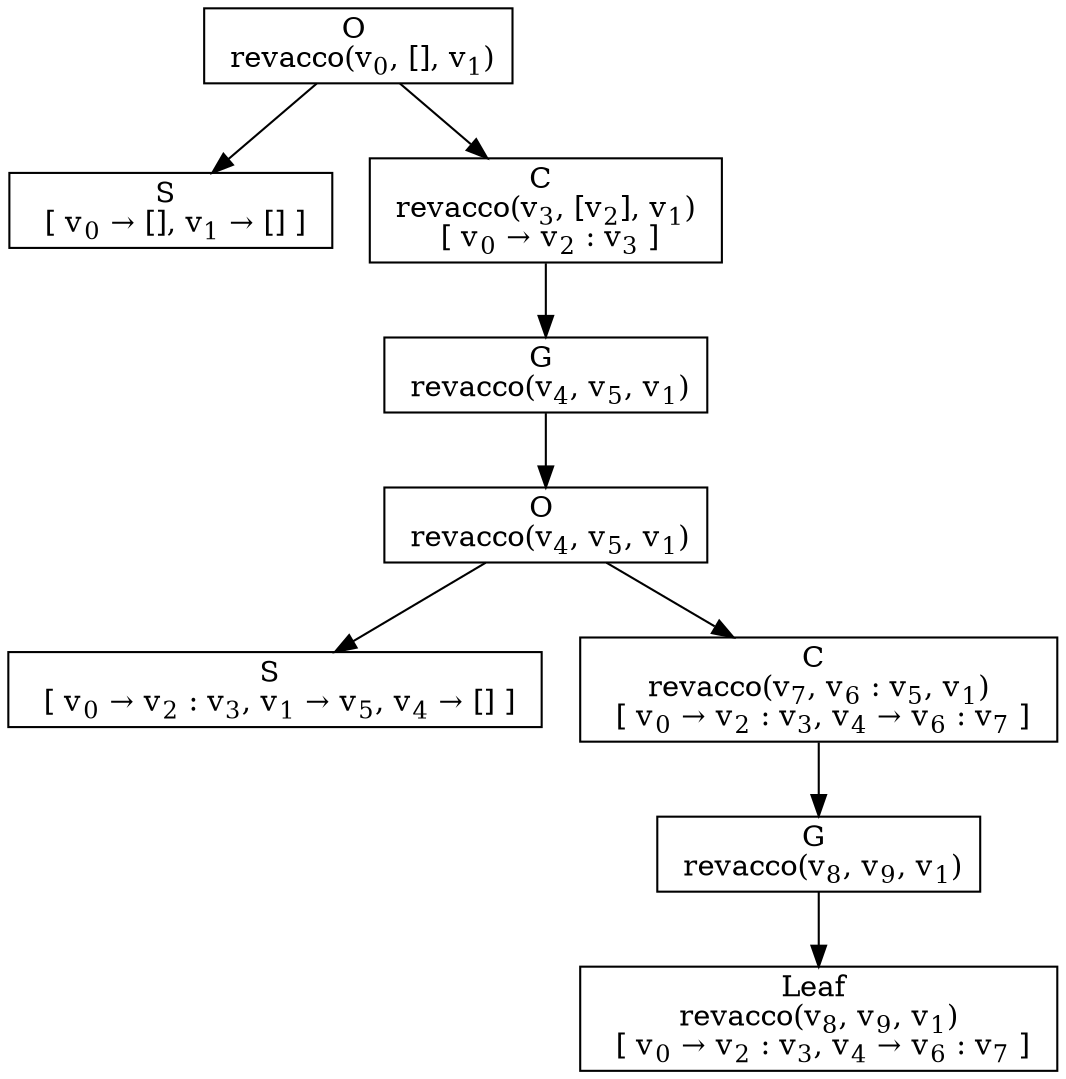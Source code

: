 digraph {
    graph [rankdir=TB
          ,bgcolor=transparent];
    node [shape=box
         ,fillcolor=white
         ,style=filled];
    0 [label=<O <BR/> revacco(v<SUB>0</SUB>, [], v<SUB>1</SUB>)>];
    1 [label=<S <BR/>  [ v<SUB>0</SUB> &rarr; [], v<SUB>1</SUB> &rarr; [] ] >];
    2 [label=<C <BR/> revacco(v<SUB>3</SUB>, [v<SUB>2</SUB>], v<SUB>1</SUB>) <BR/>  [ v<SUB>0</SUB> &rarr; v<SUB>2</SUB> : v<SUB>3</SUB> ] >];
    3 [label=<G <BR/> revacco(v<SUB>4</SUB>, v<SUB>5</SUB>, v<SUB>1</SUB>)>];
    4 [label=<O <BR/> revacco(v<SUB>4</SUB>, v<SUB>5</SUB>, v<SUB>1</SUB>)>];
    5 [label=<S <BR/>  [ v<SUB>0</SUB> &rarr; v<SUB>2</SUB> : v<SUB>3</SUB>, v<SUB>1</SUB> &rarr; v<SUB>5</SUB>, v<SUB>4</SUB> &rarr; [] ] >];
    6 [label=<C <BR/> revacco(v<SUB>7</SUB>, v<SUB>6</SUB> : v<SUB>5</SUB>, v<SUB>1</SUB>) <BR/>  [ v<SUB>0</SUB> &rarr; v<SUB>2</SUB> : v<SUB>3</SUB>, v<SUB>4</SUB> &rarr; v<SUB>6</SUB> : v<SUB>7</SUB> ] >];
    7 [label=<G <BR/> revacco(v<SUB>8</SUB>, v<SUB>9</SUB>, v<SUB>1</SUB>)>];
    8 [label=<Leaf <BR/> revacco(v<SUB>8</SUB>, v<SUB>9</SUB>, v<SUB>1</SUB>) <BR/>  [ v<SUB>0</SUB> &rarr; v<SUB>2</SUB> : v<SUB>3</SUB>, v<SUB>4</SUB> &rarr; v<SUB>6</SUB> : v<SUB>7</SUB> ] >];
    0 -> 1 [label=""];
    0 -> 2 [label=""];
    2 -> 3 [label=""];
    3 -> 4 [label=""];
    4 -> 5 [label=""];
    4 -> 6 [label=""];
    6 -> 7 [label=""];
    7 -> 8 [label=""];
}
